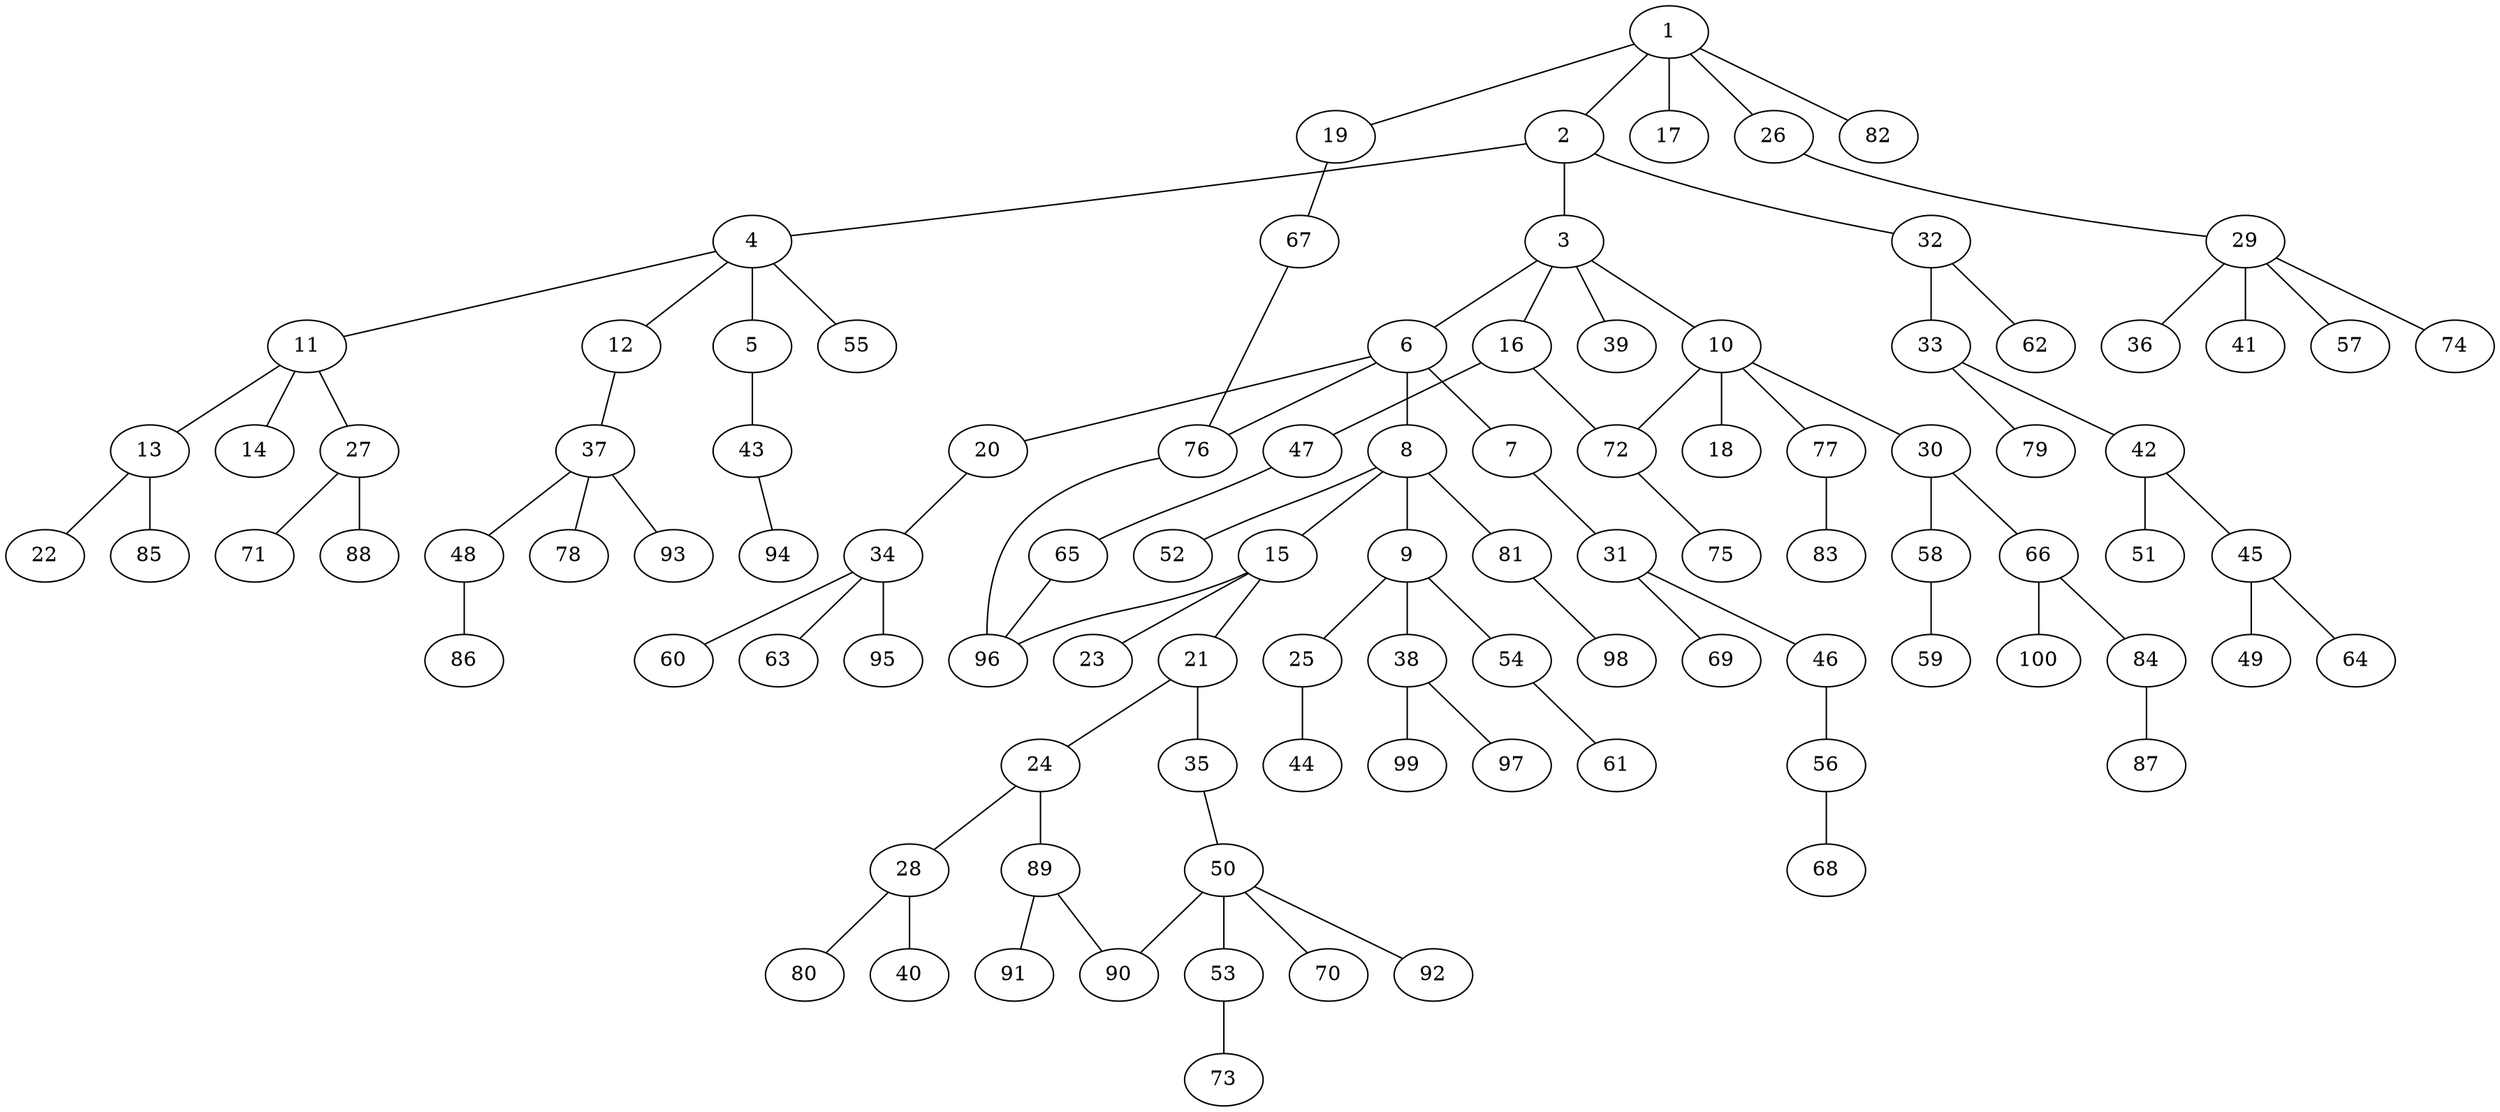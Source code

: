 graph graphname {1--2
1--17
1--19
1--26
1--82
2--3
2--4
2--32
3--6
3--10
3--16
3--39
4--5
4--11
4--12
4--55
5--43
6--7
6--8
6--20
6--76
7--31
8--9
8--15
8--52
8--81
9--25
9--38
9--54
10--18
10--30
10--72
10--77
11--13
11--14
11--27
12--37
13--22
13--85
15--21
15--23
15--96
16--47
16--72
19--67
20--34
21--24
21--35
24--28
24--89
25--44
26--29
27--71
27--88
28--40
28--80
29--36
29--41
29--57
29--74
30--58
30--66
31--46
31--69
32--33
32--62
33--42
33--79
34--60
34--63
34--95
35--50
37--48
37--78
37--93
38--97
38--99
42--45
42--51
43--94
45--49
45--64
46--56
47--65
48--86
50--53
50--70
50--90
50--92
53--73
54--61
56--68
58--59
65--96
66--84
66--100
67--76
72--75
76--96
77--83
81--98
84--87
89--90
89--91
}